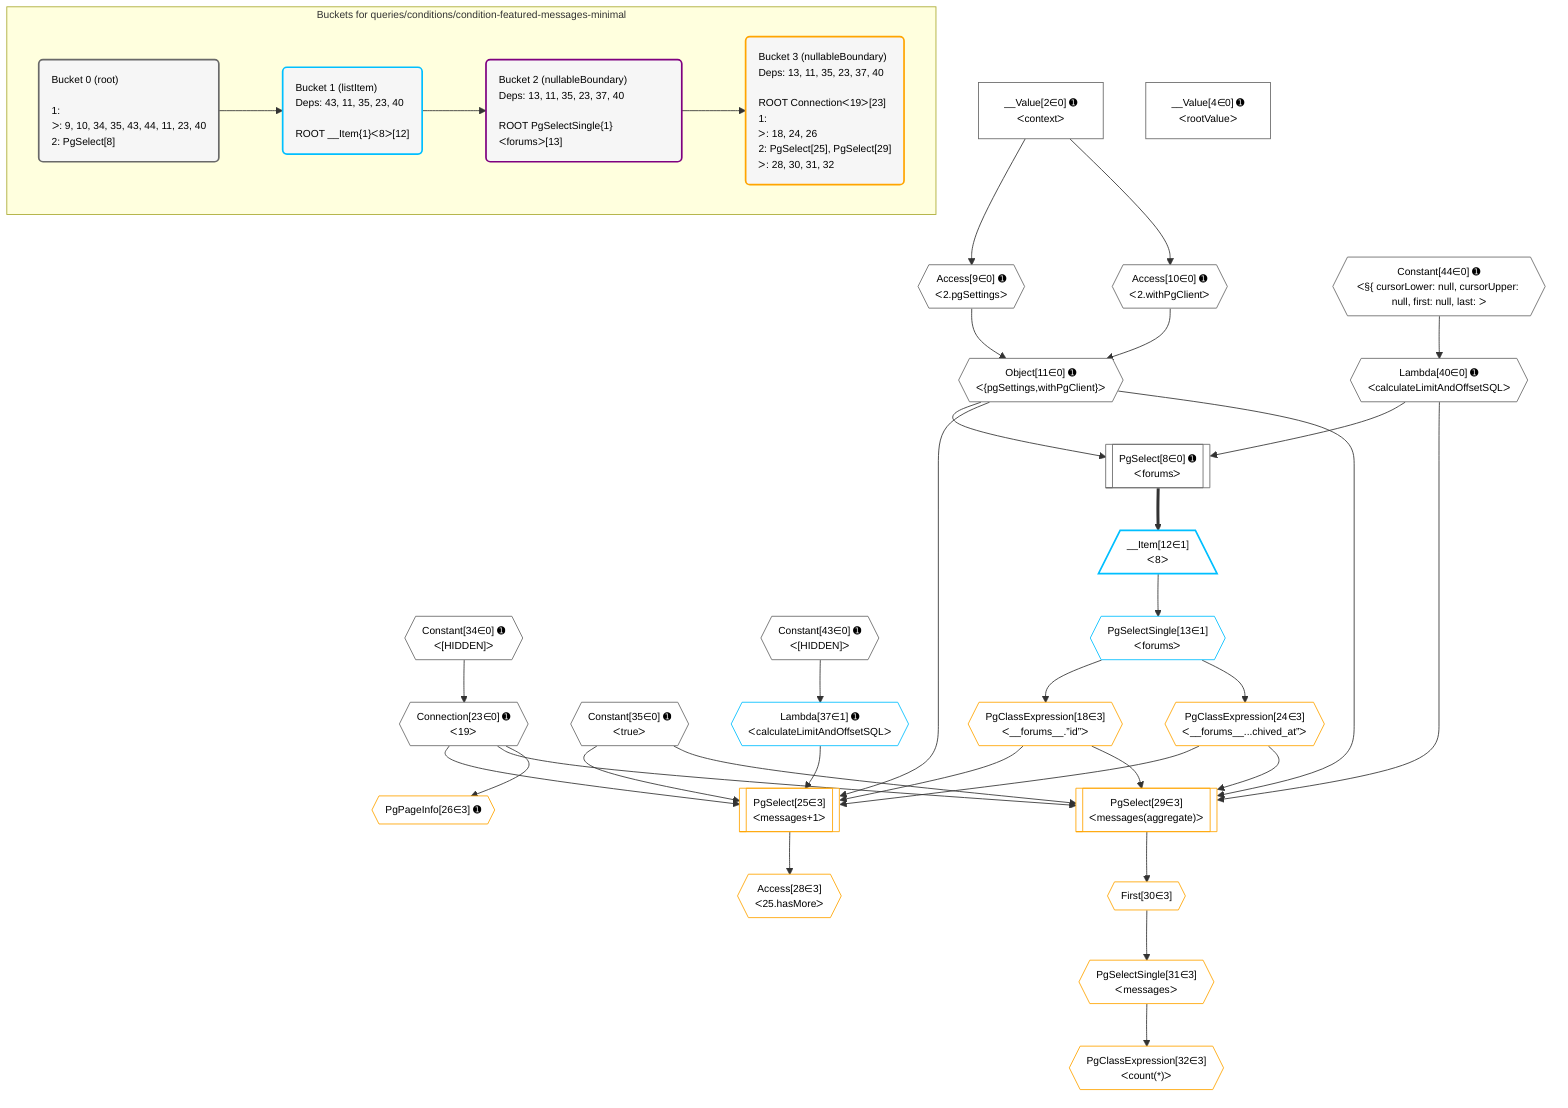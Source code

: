 %%{init: {'themeVariables': { 'fontSize': '12px'}}}%%
graph TD
    classDef path fill:#eee,stroke:#000,color:#000
    classDef plan fill:#fff,stroke-width:1px,color:#000
    classDef itemplan fill:#fff,stroke-width:2px,color:#000
    classDef unbatchedplan fill:#dff,stroke-width:1px,color:#000
    classDef sideeffectplan fill:#fcc,stroke-width:2px,color:#000
    classDef bucket fill:#f6f6f6,color:#000,stroke-width:2px,text-align:left


    %% plan dependencies
    PgSelect8[["PgSelect[8∈0] ➊<br />ᐸforumsᐳ"]]:::plan
    Object11{{"Object[11∈0] ➊<br />ᐸ{pgSettings,withPgClient}ᐳ"}}:::plan
    Lambda40{{"Lambda[40∈0] ➊<br />ᐸcalculateLimitAndOffsetSQLᐳ"}}:::plan
    Object11 & Lambda40 --> PgSelect8
    Access9{{"Access[9∈0] ➊<br />ᐸ2.pgSettingsᐳ"}}:::plan
    Access10{{"Access[10∈0] ➊<br />ᐸ2.withPgClientᐳ"}}:::plan
    Access9 & Access10 --> Object11
    __Value2["__Value[2∈0] ➊<br />ᐸcontextᐳ"]:::plan
    __Value2 --> Access9
    __Value2 --> Access10
    Connection23{{"Connection[23∈0] ➊<br />ᐸ19ᐳ"}}:::plan
    Constant34{{"Constant[34∈0] ➊<br />ᐸ[HIDDEN]ᐳ"}}:::plan
    Constant34 --> Connection23
    Constant44{{"Constant[44∈0] ➊<br />ᐸ§{ cursorLower: null, cursorUpper: null, first: null, last: ᐳ"}}:::plan
    Constant44 --> Lambda40
    __Value4["__Value[4∈0] ➊<br />ᐸrootValueᐳ"]:::plan
    Constant35{{"Constant[35∈0] ➊<br />ᐸtrueᐳ"}}:::plan
    Constant43{{"Constant[43∈0] ➊<br />ᐸ[HIDDEN]ᐳ"}}:::plan
    __Item12[/"__Item[12∈1]<br />ᐸ8ᐳ"\]:::itemplan
    PgSelect8 ==> __Item12
    PgSelectSingle13{{"PgSelectSingle[13∈1]<br />ᐸforumsᐳ"}}:::plan
    __Item12 --> PgSelectSingle13
    Lambda37{{"Lambda[37∈1] ➊<br />ᐸcalculateLimitAndOffsetSQLᐳ"}}:::plan
    Constant43 --> Lambda37
    PgSelect25[["PgSelect[25∈3]<br />ᐸmessages+1ᐳ"]]:::plan
    PgClassExpression18{{"PgClassExpression[18∈3]<br />ᐸ__forums__.”id”ᐳ"}}:::plan
    PgClassExpression24{{"PgClassExpression[24∈3]<br />ᐸ__forums__...chived_at”ᐳ"}}:::plan
    Object11 & PgClassExpression18 & Constant35 & PgClassExpression24 & Connection23 & Lambda37 --> PgSelect25
    PgSelect29[["PgSelect[29∈3]<br />ᐸmessages(aggregate)ᐳ"]]:::plan
    Object11 & PgClassExpression18 & Constant35 & PgClassExpression24 & Connection23 & Lambda40 --> PgSelect29
    PgSelectSingle13 --> PgClassExpression18
    PgSelectSingle13 --> PgClassExpression24
    PgPageInfo26{{"PgPageInfo[26∈3] ➊"}}:::plan
    Connection23 --> PgPageInfo26
    Access28{{"Access[28∈3]<br />ᐸ25.hasMoreᐳ"}}:::plan
    PgSelect25 --> Access28
    First30{{"First[30∈3]"}}:::plan
    PgSelect29 --> First30
    PgSelectSingle31{{"PgSelectSingle[31∈3]<br />ᐸmessagesᐳ"}}:::plan
    First30 --> PgSelectSingle31
    PgClassExpression32{{"PgClassExpression[32∈3]<br />ᐸcount(*)ᐳ"}}:::plan
    PgSelectSingle31 --> PgClassExpression32

    %% define steps

    subgraph "Buckets for queries/conditions/condition-featured-messages-minimal"
    Bucket0("Bucket 0 (root)<br /><br />1: <br />ᐳ: 9, 10, 34, 35, 43, 44, 11, 23, 40<br />2: PgSelect[8]"):::bucket
    classDef bucket0 stroke:#696969
    class Bucket0,__Value2,__Value4,PgSelect8,Access9,Access10,Object11,Connection23,Constant34,Constant35,Lambda40,Constant43,Constant44 bucket0
    Bucket1("Bucket 1 (listItem)<br />Deps: 43, 11, 35, 23, 40<br /><br />ROOT __Item{1}ᐸ8ᐳ[12]"):::bucket
    classDef bucket1 stroke:#00bfff
    class Bucket1,__Item12,PgSelectSingle13,Lambda37 bucket1
    Bucket2("Bucket 2 (nullableBoundary)<br />Deps: 13, 11, 35, 23, 37, 40<br /><br />ROOT PgSelectSingle{1}ᐸforumsᐳ[13]"):::bucket
    classDef bucket2 stroke:#7f007f
    class Bucket2 bucket2
    Bucket3("Bucket 3 (nullableBoundary)<br />Deps: 13, 11, 35, 23, 37, 40<br /><br />ROOT Connectionᐸ19ᐳ[23]<br />1: <br />ᐳ: 18, 24, 26<br />2: PgSelect[25], PgSelect[29]<br />ᐳ: 28, 30, 31, 32"):::bucket
    classDef bucket3 stroke:#ffa500
    class Bucket3,PgClassExpression18,PgClassExpression24,PgSelect25,PgPageInfo26,Access28,PgSelect29,First30,PgSelectSingle31,PgClassExpression32 bucket3
    Bucket0 --> Bucket1
    Bucket1 --> Bucket2
    Bucket2 --> Bucket3
    end